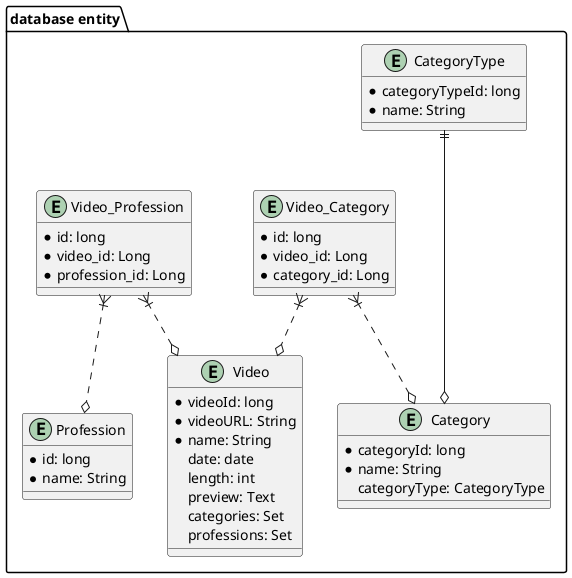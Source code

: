 @startuml
package "database entity"{
    entity Video {
        *videoId: long
        *videoURL: String
        *name: String
        date: date
        length: int
        preview: Text
        categories: Set
        professions: Set
    }

    entity Category {
        *categoryId: long
        *name: String
        categoryType: CategoryType
    }

    entity CategoryType {
        *categoryTypeId: long
        *name: String
        }

    entity Video_Category {
            *id: long
            *video_id: Long
            *category_id: Long
            }

    entity Profession {
        *id: long
        *name: String
        }

    entity Video_Profession {
            *id: long
            *video_id: Long
            *profession_id: Long
            }


    Video_Category   }|..o Video
    CategoryType ||---o Category
    Video_Category   }|..o Category
    Video_Profession   }|..o Video
    Video_Profession   }|..o Profession

}
@enduml